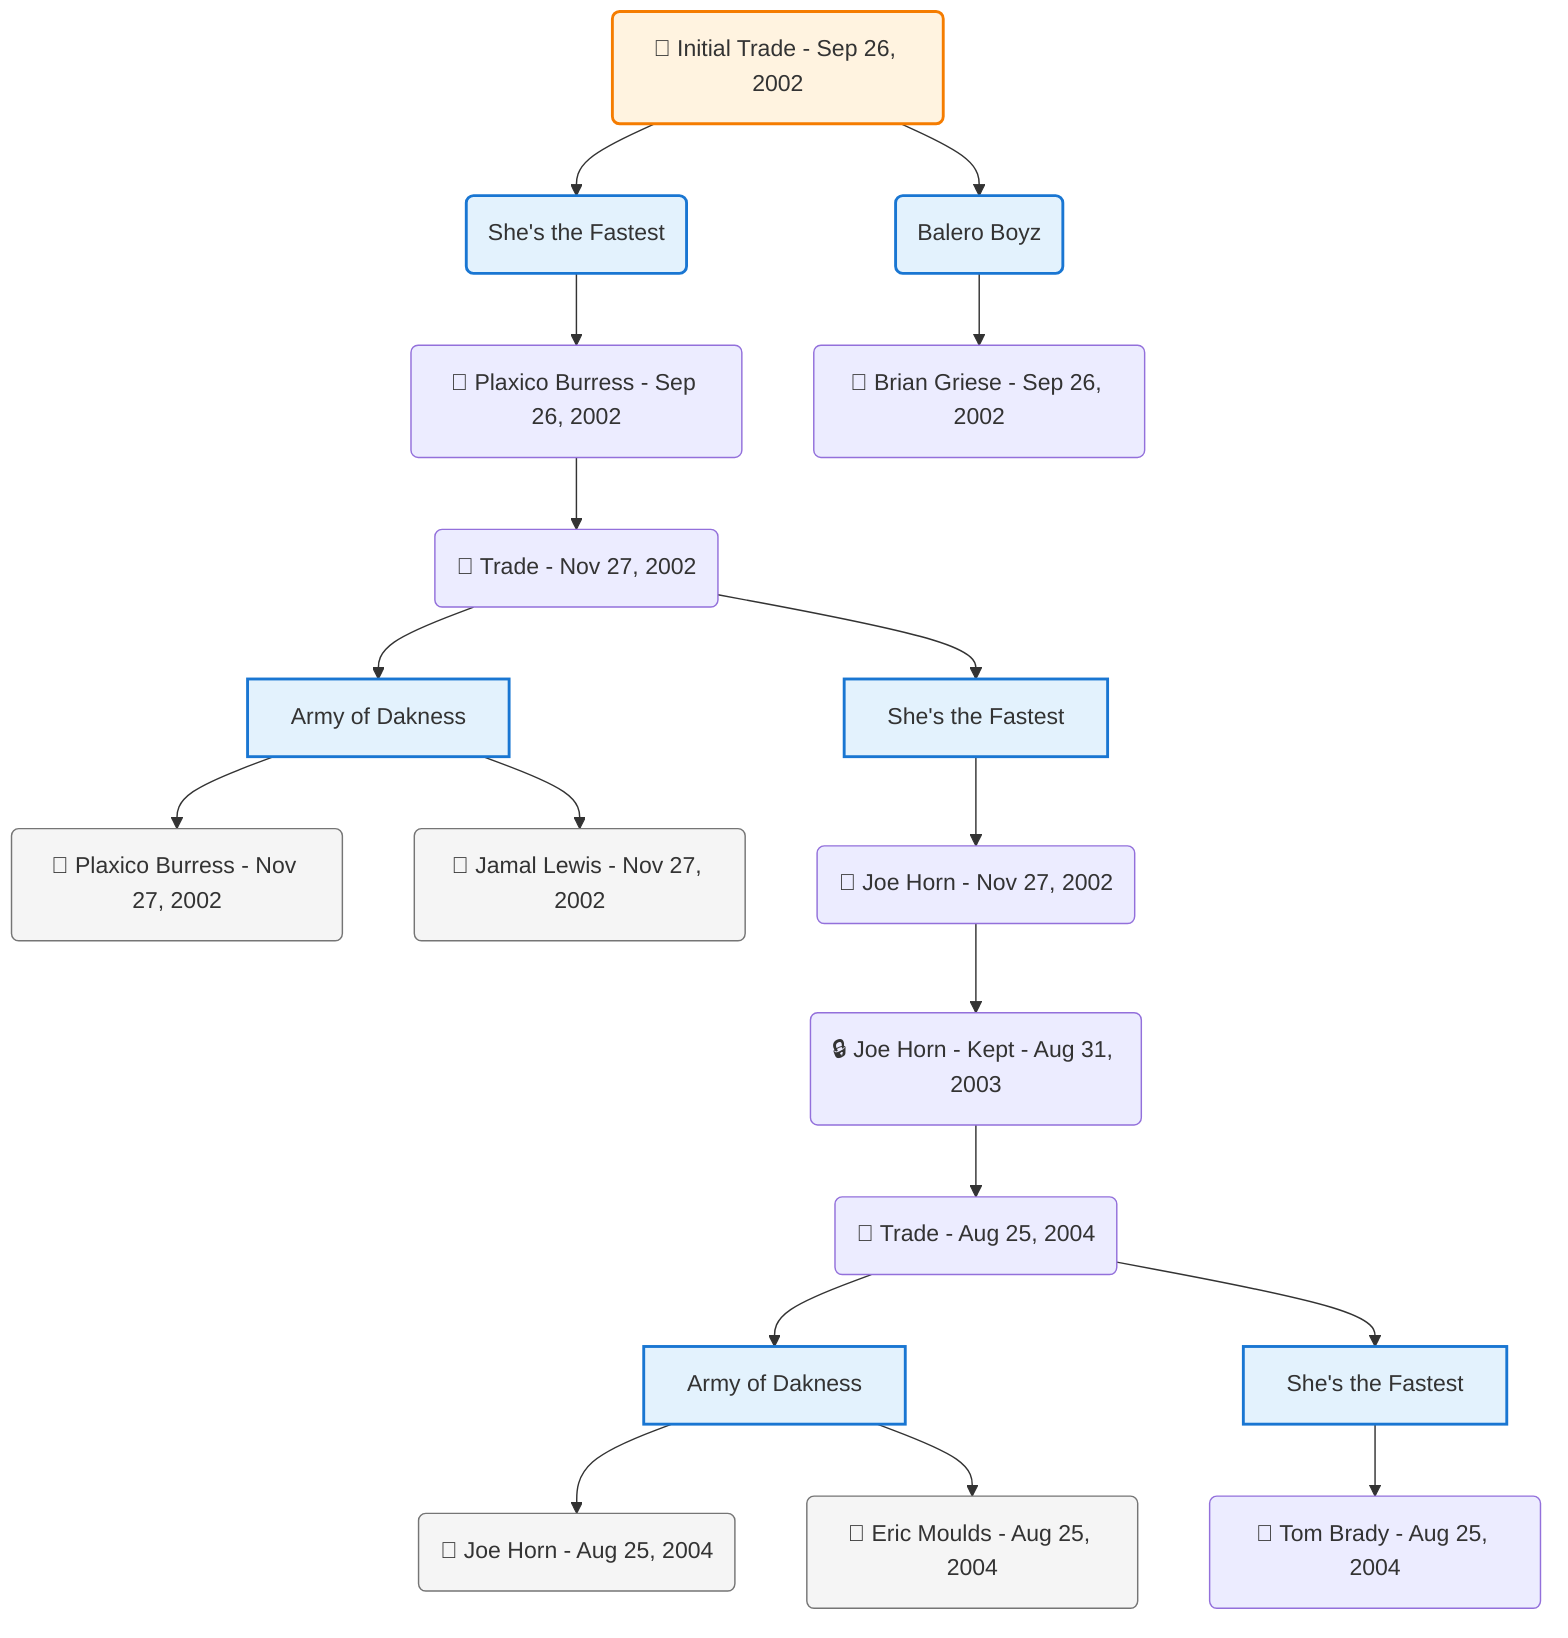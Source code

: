 flowchart TD

    TRADE_MAIN("🔄 Initial Trade - Sep 26, 2002")
    TEAM_1("She's the Fastest")
    TEAM_2("Balero Boyz")
    NODE_e73a4d75-3c39-418b-83bf-5400a06d812b("🔄 Plaxico Burress - Sep 26, 2002")
    TRADE_c9e23dff-caff-466d-9021-720c18fcf674_3("🔄 Trade - Nov 27, 2002")
    TEAM_40f7599b-e68f-4bf4-9553-bf7e10924635_4["Army of Dakness"]
    NODE_47456492-c7e7-4cfd-8cba-3abeeae18756("🔄 Plaxico Burress - Nov 27, 2002")
    NODE_a34509b1-a19e-4f5c-b527-c4be0260620e("🔄 Jamal Lewis - Nov 27, 2002")
    TEAM_4449259f-64af-44fd-9235-1facc0926234_5["She's the Fastest"]
    NODE_7c6aa258-a826-4100-a271-447001b177e8("🔄 Joe Horn - Nov 27, 2002")
    NODE_f91b9794-75a1-4497-9d7b-c937f57704a2("🔒 Joe Horn - Kept - Aug 31, 2003")
    TRADE_4ff51cdc-f290-4fad-af7b-6c9cd15b3332_6("🔄 Trade - Aug 25, 2004")
    TEAM_40f7599b-e68f-4bf4-9553-bf7e10924635_7["Army of Dakness"]
    NODE_ec2dca4a-cc47-4359-bca9-9b2e328fa0e8("🔄 Joe Horn - Aug 25, 2004")
    NODE_e9df46e1-87c5-4ad4-860c-37a4f395e231("🔄 Eric Moulds - Aug 25, 2004")
    TEAM_4449259f-64af-44fd-9235-1facc0926234_8["She's the Fastest"]
    NODE_06ba16df-93ef-4b65-b17c-1578e79d0d9e("🔄 Tom Brady - Aug 25, 2004")
    NODE_babeec47-e5d1-448f-aafc-91d0cb1a1460("🔄 Brian Griese - Sep 26, 2002")

    TRADE_MAIN --> TEAM_1
    TRADE_MAIN --> TEAM_2
    TEAM_1 --> NODE_e73a4d75-3c39-418b-83bf-5400a06d812b
    NODE_e73a4d75-3c39-418b-83bf-5400a06d812b --> TRADE_c9e23dff-caff-466d-9021-720c18fcf674_3
    TRADE_c9e23dff-caff-466d-9021-720c18fcf674_3 --> TEAM_40f7599b-e68f-4bf4-9553-bf7e10924635_4
    TEAM_40f7599b-e68f-4bf4-9553-bf7e10924635_4 --> NODE_47456492-c7e7-4cfd-8cba-3abeeae18756
    TEAM_40f7599b-e68f-4bf4-9553-bf7e10924635_4 --> NODE_a34509b1-a19e-4f5c-b527-c4be0260620e
    TRADE_c9e23dff-caff-466d-9021-720c18fcf674_3 --> TEAM_4449259f-64af-44fd-9235-1facc0926234_5
    TEAM_4449259f-64af-44fd-9235-1facc0926234_5 --> NODE_7c6aa258-a826-4100-a271-447001b177e8
    NODE_7c6aa258-a826-4100-a271-447001b177e8 --> NODE_f91b9794-75a1-4497-9d7b-c937f57704a2
    NODE_f91b9794-75a1-4497-9d7b-c937f57704a2 --> TRADE_4ff51cdc-f290-4fad-af7b-6c9cd15b3332_6
    TRADE_4ff51cdc-f290-4fad-af7b-6c9cd15b3332_6 --> TEAM_40f7599b-e68f-4bf4-9553-bf7e10924635_7
    TEAM_40f7599b-e68f-4bf4-9553-bf7e10924635_7 --> NODE_ec2dca4a-cc47-4359-bca9-9b2e328fa0e8
    TEAM_40f7599b-e68f-4bf4-9553-bf7e10924635_7 --> NODE_e9df46e1-87c5-4ad4-860c-37a4f395e231
    TRADE_4ff51cdc-f290-4fad-af7b-6c9cd15b3332_6 --> TEAM_4449259f-64af-44fd-9235-1facc0926234_8
    TEAM_4449259f-64af-44fd-9235-1facc0926234_8 --> NODE_06ba16df-93ef-4b65-b17c-1578e79d0d9e
    TEAM_2 --> NODE_babeec47-e5d1-448f-aafc-91d0cb1a1460

    %% Node styling
    classDef teamNode fill:#e3f2fd,stroke:#1976d2,stroke-width:2px
    classDef tradeNode fill:#fff3e0,stroke:#f57c00,stroke-width:2px
    classDef playerNode fill:#f3e5f5,stroke:#7b1fa2,stroke-width:1px
    classDef nonRootPlayerNode fill:#f5f5f5,stroke:#757575,stroke-width:1px
    classDef endNode fill:#ffebee,stroke:#c62828,stroke-width:2px
    classDef waiverNode fill:#e8f5e8,stroke:#388e3c,stroke-width:2px
    classDef championshipNode fill:#fff9c4,stroke:#f57f17,stroke-width:3px

    class TEAM_1,TEAM_2,TEAM_40f7599b-e68f-4bf4-9553-bf7e10924635_4,TEAM_4449259f-64af-44fd-9235-1facc0926234_5,TEAM_40f7599b-e68f-4bf4-9553-bf7e10924635_7,TEAM_4449259f-64af-44fd-9235-1facc0926234_8 teamNode
    class NODE_47456492-c7e7-4cfd-8cba-3abeeae18756,NODE_a34509b1-a19e-4f5c-b527-c4be0260620e,NODE_ec2dca4a-cc47-4359-bca9-9b2e328fa0e8,NODE_e9df46e1-87c5-4ad4-860c-37a4f395e231 nonRootPlayerNode
    class TRADE_MAIN tradeNode